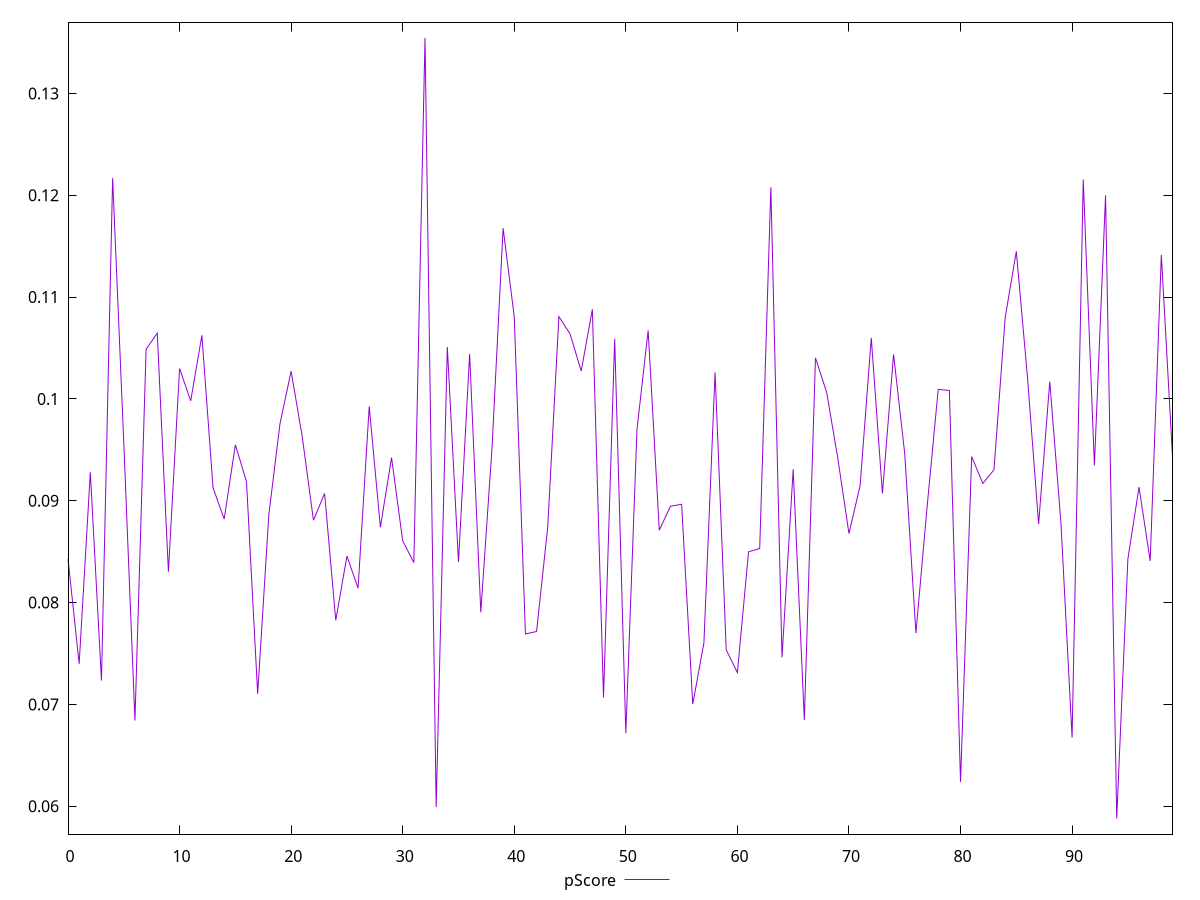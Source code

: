 reset

$pScore <<EOF
0 0.08429346885251776
1 0.07399132106313538
2 0.09279389354920387
3 0.07234605186613108
4 0.12167867802630605
5 0.09569355881848629
6 0.0684154300971086
7 0.1048755918023242
8 0.10645583186524915
9 0.08302711354372866
10 0.10298419246510737
11 0.09981419729384655
12 0.10624168268150502
13 0.09127257709788739
14 0.08820134378506239
15 0.09549304969150224
16 0.0918687616308333
17 0.07103998964270769
18 0.08860614415333856
19 0.09755942132632389
20 0.10272138014666565
21 0.09625866645420283
22 0.08808891899792937
23 0.09071547326489626
24 0.0782465411903649
25 0.08456193318802252
26 0.08141314129157162
27 0.09925177993185375
28 0.08739010773893735
29 0.09423488570447563
30 0.08606252311332352
31 0.08392697559478474
32 0.13544779035008425
33 0.05992031743708143
34 0.10510119843783766
35 0.08398503436662019
36 0.10440945153126457
37 0.07904604106922353
38 0.09507945111793265
39 0.1167615977324864
40 0.10806910997683705
41 0.07691958081016764
42 0.07716035895473744
43 0.0874138976600422
44 0.10808258907280943
45 0.10638275058817798
46 0.10273634203087945
47 0.10878654187738779
48 0.07068460105472185
49 0.10589540304565209
50 0.06718231815255776
51 0.09699902292293977
52 0.10672093373702318
53 0.08710148494112135
54 0.08946185275446927
55 0.089650978854322
56 0.07002527522989033
57 0.07605703275981873
58 0.10260056670268636
59 0.07535933373737003
60 0.07312264564116966
61 0.08498054783597042
62 0.08531453493045665
63 0.1207882760308619
64 0.07460738121779253
65 0.09308798432118626
66 0.06847319015212983
67 0.10402777519148132
68 0.10064553969888312
69 0.09417991752479976
70 0.08677252411009861
71 0.0914831058822938
72 0.10598902013231837
73 0.09071087330733718
74 0.10436546519140422
75 0.09461472454966563
76 0.07699538527168981
77 0.0893327935172975
78 0.10093457230115466
79 0.10082109180272025
80 0.06239500237426432
81 0.09433595042447829
82 0.09169431115360388
83 0.0930393941883153
84 0.10797059609839521
85 0.11448802312728051
86 0.10214443259392447
87 0.08771822351888009
88 0.10170497975899834
89 0.0878314926237238
90 0.0667450614097449
91 0.12154194770123816
92 0.09346118903040496
93 0.11999217457038963
94 0.058792748899857805
95 0.08426390113032928
96 0.09133651020162858
97 0.08408839849755978
98 0.11413889905805225
99 0.09432282302620398
EOF

set key outside below
set xrange [0:99]
set yrange [0.05725964807085328:0.1369808911790888]
set trange [0.05725964807085328:0.1369808911790888]
set terminal svg size 640, 500 enhanced background rgb 'white'
set output "reports/report_00027_2021-02-24T12-40-31.850Z/interactive/samples/music/pScore/values.svg"

plot $pScore title "pScore" with line

reset
